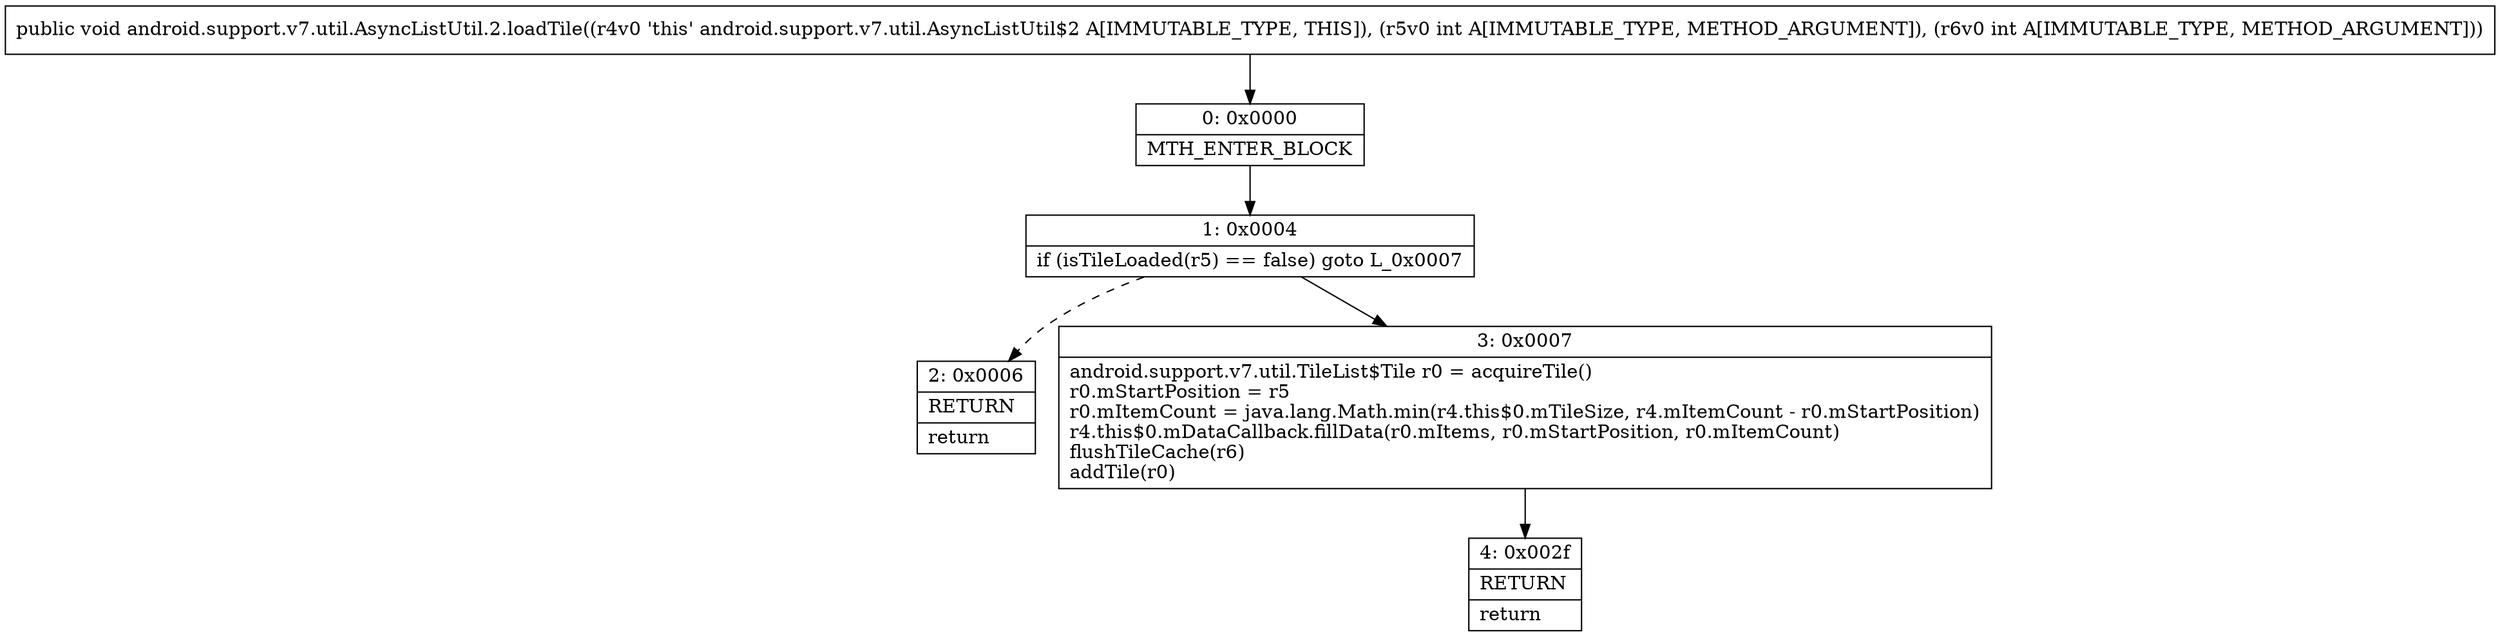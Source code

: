 digraph "CFG forandroid.support.v7.util.AsyncListUtil.2.loadTile(II)V" {
Node_0 [shape=record,label="{0\:\ 0x0000|MTH_ENTER_BLOCK\l}"];
Node_1 [shape=record,label="{1\:\ 0x0004|if (isTileLoaded(r5) == false) goto L_0x0007\l}"];
Node_2 [shape=record,label="{2\:\ 0x0006|RETURN\l|return\l}"];
Node_3 [shape=record,label="{3\:\ 0x0007|android.support.v7.util.TileList$Tile r0 = acquireTile()\lr0.mStartPosition = r5\lr0.mItemCount = java.lang.Math.min(r4.this$0.mTileSize, r4.mItemCount \- r0.mStartPosition)\lr4.this$0.mDataCallback.fillData(r0.mItems, r0.mStartPosition, r0.mItemCount)\lflushTileCache(r6)\laddTile(r0)\l}"];
Node_4 [shape=record,label="{4\:\ 0x002f|RETURN\l|return\l}"];
MethodNode[shape=record,label="{public void android.support.v7.util.AsyncListUtil.2.loadTile((r4v0 'this' android.support.v7.util.AsyncListUtil$2 A[IMMUTABLE_TYPE, THIS]), (r5v0 int A[IMMUTABLE_TYPE, METHOD_ARGUMENT]), (r6v0 int A[IMMUTABLE_TYPE, METHOD_ARGUMENT])) }"];
MethodNode -> Node_0;
Node_0 -> Node_1;
Node_1 -> Node_2[style=dashed];
Node_1 -> Node_3;
Node_3 -> Node_4;
}

